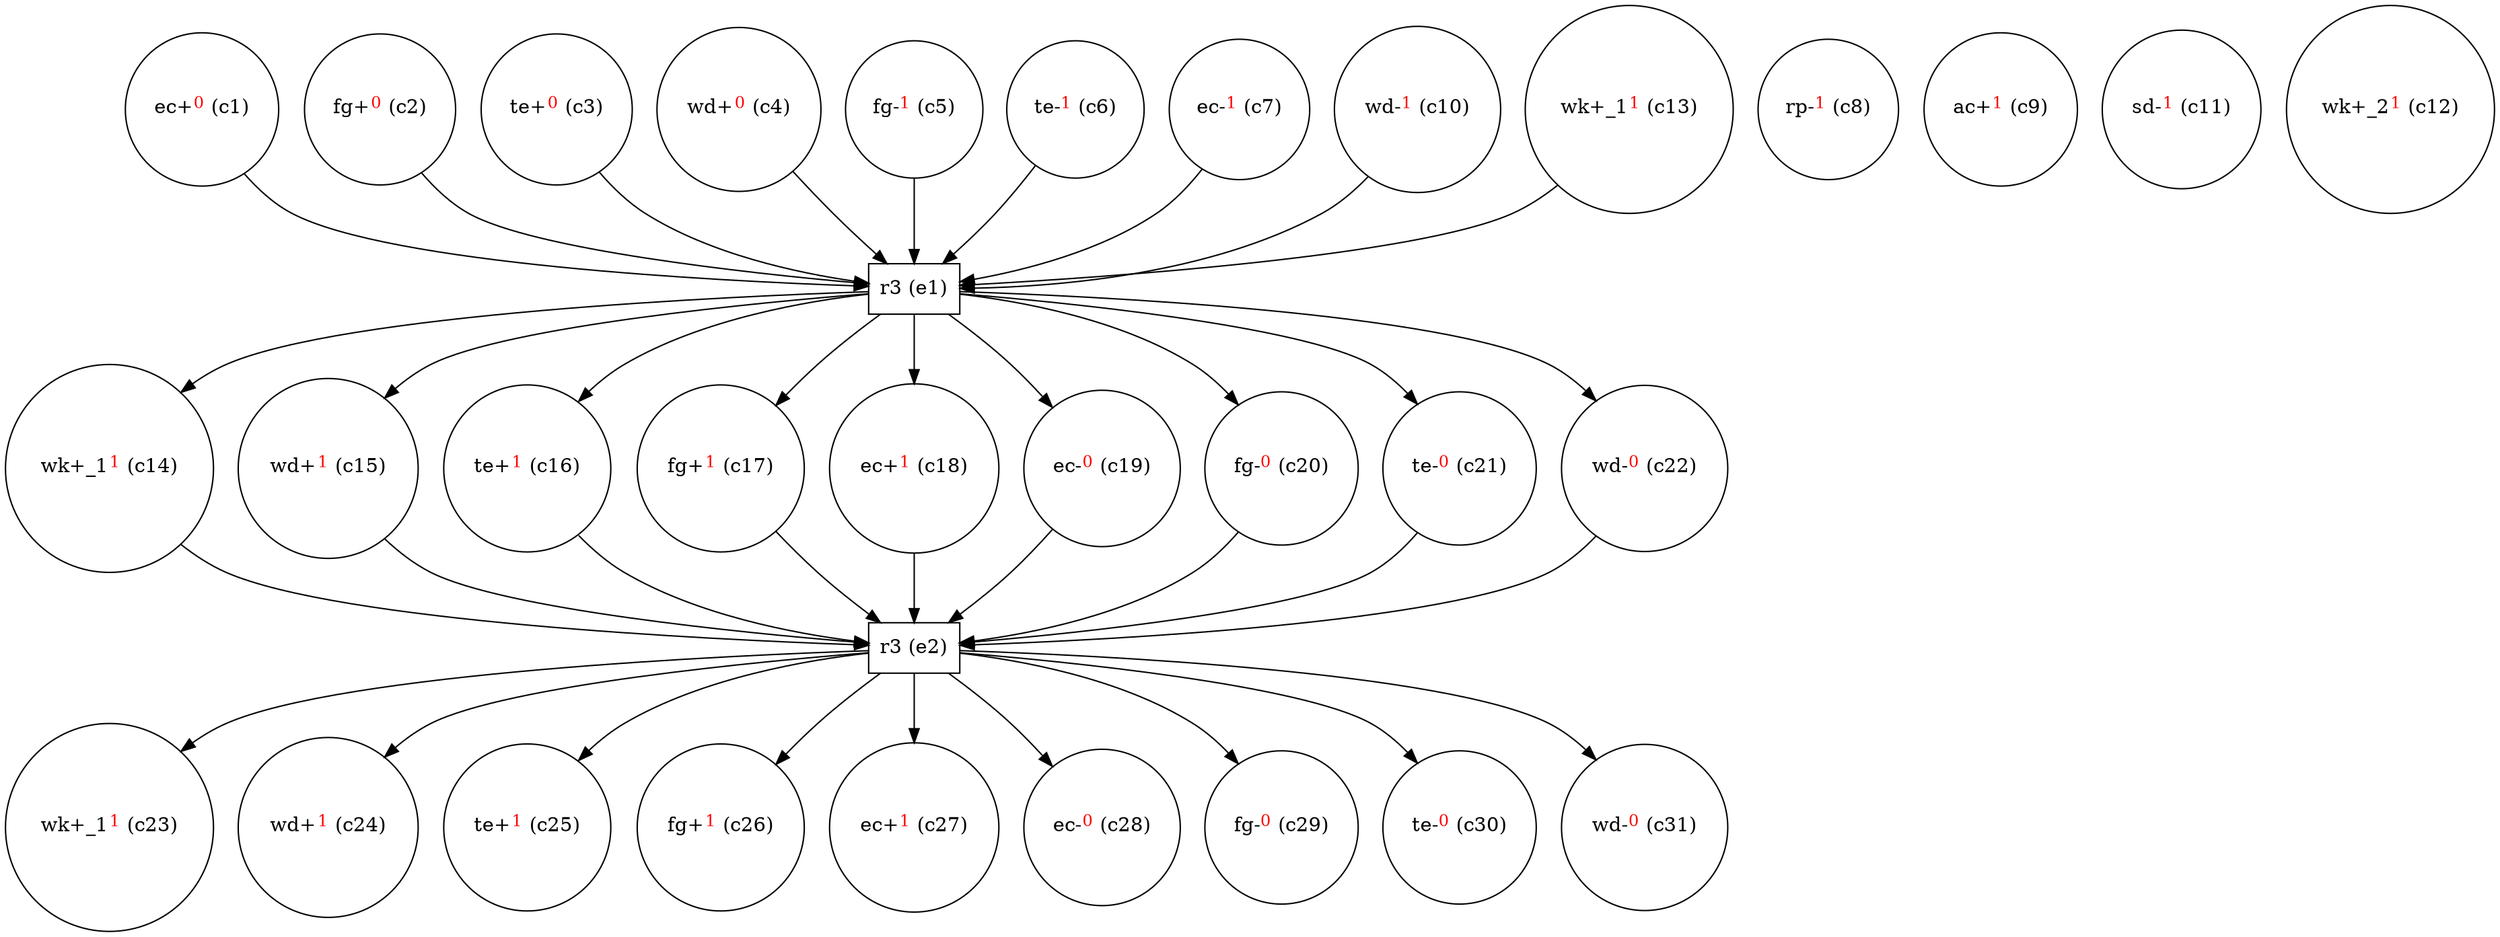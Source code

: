 digraph test {
  c1 -> e1;
  c2 -> e1;
  c3 -> e1;
  c4 -> e1;
  c5 -> e1;
  c6 -> e1;
  c7 -> e1;
  c10 -> e1;
  c13 -> e1;
  e1 -> c14;
  c14 -> e2;
  e1 -> c15;
  c15 -> e2;
  e1 -> c16;
  c16 -> e2;
  e1 -> c17;
  c17 -> e2;
  e1 -> c18;
  c18 -> e2;
  e1 -> c19;
  c19 -> e2;
  e1 -> c20;
  c20 -> e2;
  e1 -> c21;
  c21 -> e2;
  e1 -> c22;
  c22 -> e2;
  e2 -> c23;
  e2 -> c24;
  e2 -> c25;
  e2 -> c26;
  e2 -> c27;
  e2 -> c28;
  e2 -> c29;
  e2 -> c30;
  e2 -> c31;
  c1 [label= <ec+<FONT COLOR="red"><SUP>0</SUP></FONT>&nbsp;(c1)> shape=circle];
  c2 [label= <fg+<FONT COLOR="red"><SUP>0</SUP></FONT>&nbsp;(c2)> shape=circle];
  c3 [label= <te+<FONT COLOR="red"><SUP>0</SUP></FONT>&nbsp;(c3)> shape=circle];
  c4 [label= <wd+<FONT COLOR="red"><SUP>0</SUP></FONT>&nbsp;(c4)> shape=circle];
  c5 [label= <fg-<FONT COLOR="red"><SUP>1</SUP></FONT>&nbsp;(c5)> shape=circle];
  c6 [label= <te-<FONT COLOR="red"><SUP>1</SUP></FONT>&nbsp;(c6)> shape=circle];
  c7 [label= <ec-<FONT COLOR="red"><SUP>1</SUP></FONT>&nbsp;(c7)> shape=circle];
  c8 [label= <rp-<FONT COLOR="red"><SUP>1</SUP></FONT>&nbsp;(c8)> shape=circle];
  c9 [label= <ac+<FONT COLOR="red"><SUP>1</SUP></FONT>&nbsp;(c9)> shape=circle];
  c10 [label= <wd-<FONT COLOR="red"><SUP>1</SUP></FONT>&nbsp;(c10)> shape=circle];
  c11 [label= <sd-<FONT COLOR="red"><SUP>1</SUP></FONT>&nbsp;(c11)> shape=circle];
  c12 [label= <wk+_2<FONT COLOR="red"><SUP>1</SUP></FONT>&nbsp;(c12)> shape=circle];
  c13 [label= <wk+_1<FONT COLOR="red"><SUP>1</SUP></FONT>&nbsp;(c13)> shape=circle];
  c14 [label= <wk+_1<FONT COLOR="red"><SUP>1</SUP></FONT>&nbsp;(c14)> shape=circle];
  c15 [label= <wd+<FONT COLOR="red"><SUP>1</SUP></FONT>&nbsp;(c15)> shape=circle];
  c16 [label= <te+<FONT COLOR="red"><SUP>1</SUP></FONT>&nbsp;(c16)> shape=circle];
  c17 [label= <fg+<FONT COLOR="red"><SUP>1</SUP></FONT>&nbsp;(c17)> shape=circle];
  c18 [label= <ec+<FONT COLOR="red"><SUP>1</SUP></FONT>&nbsp;(c18)> shape=circle];
  c19 [label= <ec-<FONT COLOR="red"><SUP>0</SUP></FONT>&nbsp;(c19)> shape=circle];
  c20 [label= <fg-<FONT COLOR="red"><SUP>0</SUP></FONT>&nbsp;(c20)> shape=circle];
  c21 [label= <te-<FONT COLOR="red"><SUP>0</SUP></FONT>&nbsp;(c21)> shape=circle];
  c22 [label= <wd-<FONT COLOR="red"><SUP>0</SUP></FONT>&nbsp;(c22)> shape=circle];
  c23 [label= <wk+_1<FONT COLOR="red"><SUP>1</SUP></FONT>&nbsp;(c23)> shape=circle];
  c24 [label= <wd+<FONT COLOR="red"><SUP>1</SUP></FONT>&nbsp;(c24)> shape=circle];
  c25 [label= <te+<FONT COLOR="red"><SUP>1</SUP></FONT>&nbsp;(c25)> shape=circle];
  c26 [label= <fg+<FONT COLOR="red"><SUP>1</SUP></FONT>&nbsp;(c26)> shape=circle];
  c27 [label= <ec+<FONT COLOR="red"><SUP>1</SUP></FONT>&nbsp;(c27)> shape=circle];
  c28 [label= <ec-<FONT COLOR="red"><SUP>0</SUP></FONT>&nbsp;(c28)> shape=circle];
  c29 [label= <fg-<FONT COLOR="red"><SUP>0</SUP></FONT>&nbsp;(c29)> shape=circle];
  c30 [label= <te-<FONT COLOR="red"><SUP>0</SUP></FONT>&nbsp;(c30)> shape=circle];
  c31 [label= <wd-<FONT COLOR="red"><SUP>0</SUP></FONT>&nbsp;(c31)> shape=circle];
  e1 [label="r3 (e1)" shape=box];
  e2 [label="r3 (e2)" shape=box];
}
